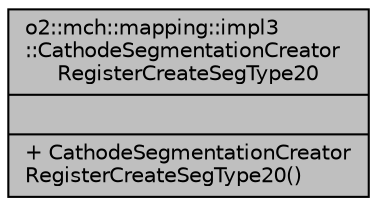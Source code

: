 digraph "o2::mch::mapping::impl3::CathodeSegmentationCreatorRegisterCreateSegType20"
{
 // INTERACTIVE_SVG=YES
  bgcolor="transparent";
  edge [fontname="Helvetica",fontsize="10",labelfontname="Helvetica",labelfontsize="10"];
  node [fontname="Helvetica",fontsize="10",shape=record];
  Node1 [label="{o2::mch::mapping::impl3\l::CathodeSegmentationCreator\lRegisterCreateSegType20\n||+ CathodeSegmentationCreator\lRegisterCreateSegType20()\l}",height=0.2,width=0.4,color="black", fillcolor="grey75", style="filled" fontcolor="black"];
}
